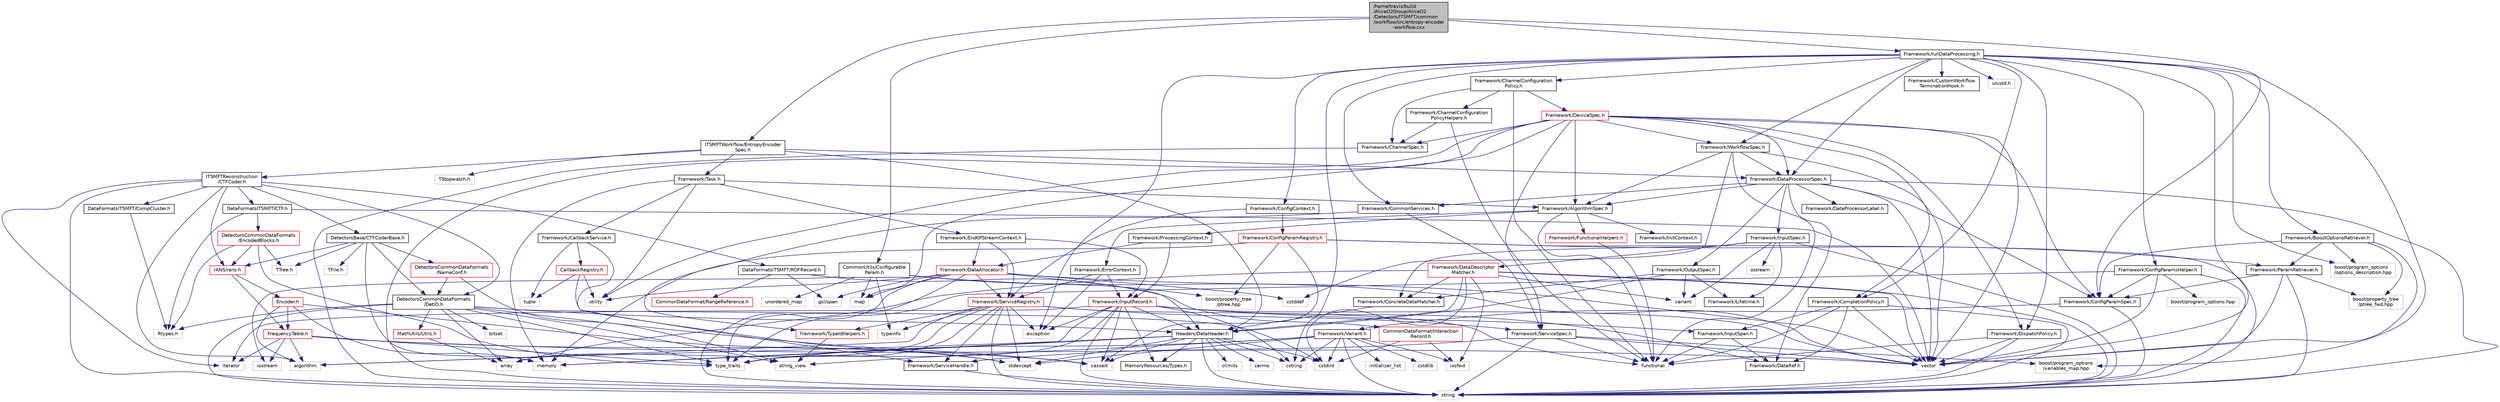 digraph "/home/travis/build/AliceO2Group/AliceO2/Detectors/ITSMFT/common/workflow/src/entropy-encoder-workflow.cxx"
{
 // INTERACTIVE_SVG=YES
  bgcolor="transparent";
  edge [fontname="Helvetica",fontsize="10",labelfontname="Helvetica",labelfontsize="10"];
  node [fontname="Helvetica",fontsize="10",shape=record];
  Node0 [label="/home/travis/build\l/AliceO2Group/AliceO2\l/Detectors/ITSMFT/common\l/workflow/src/entropy-encoder\l-workflow.cxx",height=0.2,width=0.4,color="black", fillcolor="grey75", style="filled", fontcolor="black"];
  Node0 -> Node1 [color="midnightblue",fontsize="10",style="solid",fontname="Helvetica"];
  Node1 [label="ITSMFTWorkflow/EntropyEncoder\lSpec.h",height=0.2,width=0.4,color="black",URL="$d3/d7a/ITSMFT_2common_2workflow_2include_2ITSMFTWorkflow_2EntropyEncoderSpec_8h.html"];
  Node1 -> Node2 [color="midnightblue",fontsize="10",style="solid",fontname="Helvetica"];
  Node2 [label="Framework/DataProcessorSpec.h",height=0.2,width=0.4,color="black",URL="$d0/df4/DataProcessorSpec_8h.html"];
  Node2 -> Node3 [color="midnightblue",fontsize="10",style="solid",fontname="Helvetica"];
  Node3 [label="Framework/AlgorithmSpec.h",height=0.2,width=0.4,color="black",URL="$d0/d14/AlgorithmSpec_8h.html"];
  Node3 -> Node4 [color="midnightblue",fontsize="10",style="solid",fontname="Helvetica"];
  Node4 [label="Framework/ProcessingContext.h",height=0.2,width=0.4,color="black",URL="$de/d6a/ProcessingContext_8h.html"];
  Node4 -> Node5 [color="midnightblue",fontsize="10",style="solid",fontname="Helvetica"];
  Node5 [label="Framework/InputRecord.h",height=0.2,width=0.4,color="red",URL="$d6/d5c/InputRecord_8h.html"];
  Node5 -> Node6 [color="midnightblue",fontsize="10",style="solid",fontname="Helvetica"];
  Node6 [label="Framework/DataRef.h",height=0.2,width=0.4,color="black",URL="$d5/dfb/DataRef_8h.html"];
  Node5 -> Node85 [color="midnightblue",fontsize="10",style="solid",fontname="Helvetica"];
  Node85 [label="Framework/InputSpan.h",height=0.2,width=0.4,color="black",URL="$da/d0f/InputSpan_8h.html"];
  Node85 -> Node6 [color="midnightblue",fontsize="10",style="solid",fontname="Helvetica"];
  Node85 -> Node83 [color="midnightblue",fontsize="10",style="solid",fontname="Helvetica"];
  Node83 [label="functional",height=0.2,width=0.4,color="grey75"];
  Node5 -> Node19 [color="midnightblue",fontsize="10",style="solid",fontname="Helvetica"];
  Node19 [label="MemoryResources/Types.h",height=0.2,width=0.4,color="black",URL="$d7/df8/Types_8h.html"];
  Node5 -> Node45 [color="midnightblue",fontsize="10",style="solid",fontname="Helvetica"];
  Node45 [label="Headers/DataHeader.h",height=0.2,width=0.4,color="black",URL="$dc/dcd/DataHeader_8h.html"];
  Node45 -> Node46 [color="midnightblue",fontsize="10",style="solid",fontname="Helvetica"];
  Node46 [label="cstdint",height=0.2,width=0.4,color="grey75"];
  Node45 -> Node17 [color="midnightblue",fontsize="10",style="solid",fontname="Helvetica"];
  Node17 [label="memory",height=0.2,width=0.4,color="grey75"];
  Node45 -> Node47 [color="midnightblue",fontsize="10",style="solid",fontname="Helvetica"];
  Node47 [label="cassert",height=0.2,width=0.4,color="grey75"];
  Node45 -> Node48 [color="midnightblue",fontsize="10",style="solid",fontname="Helvetica"];
  Node48 [label="cstring",height=0.2,width=0.4,color="grey75"];
  Node45 -> Node49 [color="midnightblue",fontsize="10",style="solid",fontname="Helvetica"];
  Node49 [label="algorithm",height=0.2,width=0.4,color="grey75"];
  Node45 -> Node50 [color="midnightblue",fontsize="10",style="solid",fontname="Helvetica"];
  Node50 [label="stdexcept",height=0.2,width=0.4,color="grey75"];
  Node45 -> Node51 [color="midnightblue",fontsize="10",style="solid",fontname="Helvetica"];
  Node51 [label="string",height=0.2,width=0.4,color="grey75"];
  Node45 -> Node52 [color="midnightblue",fontsize="10",style="solid",fontname="Helvetica"];
  Node52 [label="climits",height=0.2,width=0.4,color="grey75"];
  Node45 -> Node19 [color="midnightblue",fontsize="10",style="solid",fontname="Helvetica"];
  Node45 -> Node53 [color="midnightblue",fontsize="10",style="solid",fontname="Helvetica"];
  Node53 [label="cerrno",height=0.2,width=0.4,color="grey75"];
  Node5 -> Node87 [color="midnightblue",fontsize="10",style="solid",fontname="Helvetica"];
  Node87 [label="iterator",height=0.2,width=0.4,color="grey75"];
  Node5 -> Node51 [color="midnightblue",fontsize="10",style="solid",fontname="Helvetica"];
  Node5 -> Node24 [color="midnightblue",fontsize="10",style="solid",fontname="Helvetica"];
  Node24 [label="vector",height=0.2,width=0.4,color="grey75"];
  Node5 -> Node48 [color="midnightblue",fontsize="10",style="solid",fontname="Helvetica"];
  Node5 -> Node47 [color="midnightblue",fontsize="10",style="solid",fontname="Helvetica"];
  Node5 -> Node88 [color="midnightblue",fontsize="10",style="solid",fontname="Helvetica"];
  Node88 [label="exception",height=0.2,width=0.4,color="grey75"];
  Node5 -> Node17 [color="midnightblue",fontsize="10",style="solid",fontname="Helvetica"];
  Node5 -> Node23 [color="midnightblue",fontsize="10",style="solid",fontname="Helvetica"];
  Node23 [label="type_traits",height=0.2,width=0.4,color="grey75"];
  Node4 -> Node89 [color="midnightblue",fontsize="10",style="solid",fontname="Helvetica"];
  Node89 [label="Framework/DataAllocator.h",height=0.2,width=0.4,color="red",URL="$d1/d28/DataAllocator_8h.html"];
  Node89 -> Node102 [color="midnightblue",fontsize="10",style="solid",fontname="Helvetica"];
  Node102 [label="Framework/ServiceRegistry.h",height=0.2,width=0.4,color="red",URL="$d8/d17/ServiceRegistry_8h.html"];
  Node102 -> Node103 [color="midnightblue",fontsize="10",style="solid",fontname="Helvetica"];
  Node103 [label="Framework/ServiceHandle.h",height=0.2,width=0.4,color="black",URL="$d3/d28/ServiceHandle_8h.html"];
  Node103 -> Node51 [color="midnightblue",fontsize="10",style="solid",fontname="Helvetica"];
  Node102 -> Node104 [color="midnightblue",fontsize="10",style="solid",fontname="Helvetica"];
  Node104 [label="Framework/ServiceSpec.h",height=0.2,width=0.4,color="black",URL="$d4/d61/ServiceSpec_8h.html"];
  Node104 -> Node103 [color="midnightblue",fontsize="10",style="solid",fontname="Helvetica"];
  Node104 -> Node83 [color="midnightblue",fontsize="10",style="solid",fontname="Helvetica"];
  Node104 -> Node51 [color="midnightblue",fontsize="10",style="solid",fontname="Helvetica"];
  Node104 -> Node24 [color="midnightblue",fontsize="10",style="solid",fontname="Helvetica"];
  Node104 -> Node105 [color="midnightblue",fontsize="10",style="solid",fontname="Helvetica"];
  Node105 [label="boost/program_options\l/variables_map.hpp",height=0.2,width=0.4,color="grey75"];
  Node102 -> Node107 [color="midnightblue",fontsize="10",style="solid",fontname="Helvetica"];
  Node107 [label="Framework/TypeIdHelpers.h",height=0.2,width=0.4,color="red",URL="$d2/d9a/TypeIdHelpers_8h.html"];
  Node107 -> Node108 [color="midnightblue",fontsize="10",style="solid",fontname="Helvetica"];
  Node108 [label="string_view",height=0.2,width=0.4,color="grey75"];
  Node102 -> Node49 [color="midnightblue",fontsize="10",style="solid",fontname="Helvetica"];
  Node102 -> Node31 [color="midnightblue",fontsize="10",style="solid",fontname="Helvetica"];
  Node31 [label="array",height=0.2,width=0.4,color="grey75"];
  Node102 -> Node88 [color="midnightblue",fontsize="10",style="solid",fontname="Helvetica"];
  Node102 -> Node83 [color="midnightblue",fontsize="10",style="solid",fontname="Helvetica"];
  Node102 -> Node51 [color="midnightblue",fontsize="10",style="solid",fontname="Helvetica"];
  Node102 -> Node23 [color="midnightblue",fontsize="10",style="solid",fontname="Helvetica"];
  Node102 -> Node110 [color="midnightblue",fontsize="10",style="solid",fontname="Helvetica"];
  Node110 [label="typeinfo",height=0.2,width=0.4,color="grey75"];
  Node102 -> Node50 [color="midnightblue",fontsize="10",style="solid",fontname="Helvetica"];
  Node89 -> Node45 [color="midnightblue",fontsize="10",style="solid",fontname="Helvetica"];
  Node89 -> Node16 [color="midnightblue",fontsize="10",style="solid",fontname="Helvetica"];
  Node16 [label="gsl/span",height=0.2,width=0.4,color="grey75"];
  Node89 -> Node24 [color="midnightblue",fontsize="10",style="solid",fontname="Helvetica"];
  Node89 -> Node33 [color="midnightblue",fontsize="10",style="solid",fontname="Helvetica"];
  Node33 [label="map",height=0.2,width=0.4,color="grey75"];
  Node89 -> Node51 [color="midnightblue",fontsize="10",style="solid",fontname="Helvetica"];
  Node89 -> Node30 [color="midnightblue",fontsize="10",style="solid",fontname="Helvetica"];
  Node30 [label="utility",height=0.2,width=0.4,color="grey75"];
  Node89 -> Node23 [color="midnightblue",fontsize="10",style="solid",fontname="Helvetica"];
  Node89 -> Node84 [color="midnightblue",fontsize="10",style="solid",fontname="Helvetica"];
  Node84 [label="cstddef",height=0.2,width=0.4,color="grey75"];
  Node3 -> Node114 [color="midnightblue",fontsize="10",style="solid",fontname="Helvetica"];
  Node114 [label="Framework/ErrorContext.h",height=0.2,width=0.4,color="black",URL="$d7/dad/ErrorContext_8h.html"];
  Node114 -> Node5 [color="midnightblue",fontsize="10",style="solid",fontname="Helvetica"];
  Node114 -> Node102 [color="midnightblue",fontsize="10",style="solid",fontname="Helvetica"];
  Node114 -> Node88 [color="midnightblue",fontsize="10",style="solid",fontname="Helvetica"];
  Node3 -> Node115 [color="midnightblue",fontsize="10",style="solid",fontname="Helvetica"];
  Node115 [label="Framework/InitContext.h",height=0.2,width=0.4,color="black",URL="$d4/d2b/InitContext_8h.html"];
  Node3 -> Node116 [color="midnightblue",fontsize="10",style="solid",fontname="Helvetica"];
  Node116 [label="Framework/FunctionalHelpers.h",height=0.2,width=0.4,color="red",URL="$de/d9b/FunctionalHelpers_8h.html"];
  Node116 -> Node83 [color="midnightblue",fontsize="10",style="solid",fontname="Helvetica"];
  Node3 -> Node83 [color="midnightblue",fontsize="10",style="solid",fontname="Helvetica"];
  Node2 -> Node118 [color="midnightblue",fontsize="10",style="solid",fontname="Helvetica"];
  Node118 [label="Framework/ConfigParamSpec.h",height=0.2,width=0.4,color="black",URL="$d0/d1c/ConfigParamSpec_8h.html"];
  Node118 -> Node119 [color="midnightblue",fontsize="10",style="solid",fontname="Helvetica"];
  Node119 [label="Framework/Variant.h",height=0.2,width=0.4,color="black",URL="$de/d56/Variant_8h.html"];
  Node119 -> Node23 [color="midnightblue",fontsize="10",style="solid",fontname="Helvetica"];
  Node119 -> Node48 [color="midnightblue",fontsize="10",style="solid",fontname="Helvetica"];
  Node119 -> Node46 [color="midnightblue",fontsize="10",style="solid",fontname="Helvetica"];
  Node119 -> Node120 [color="midnightblue",fontsize="10",style="solid",fontname="Helvetica"];
  Node120 [label="cstdlib",height=0.2,width=0.4,color="grey75"];
  Node119 -> Node50 [color="midnightblue",fontsize="10",style="solid",fontname="Helvetica"];
  Node119 -> Node73 [color="midnightblue",fontsize="10",style="solid",fontname="Helvetica"];
  Node73 [label="iosfwd",height=0.2,width=0.4,color="grey75"];
  Node119 -> Node121 [color="midnightblue",fontsize="10",style="solid",fontname="Helvetica"];
  Node121 [label="initializer_list",height=0.2,width=0.4,color="grey75"];
  Node119 -> Node108 [color="midnightblue",fontsize="10",style="solid",fontname="Helvetica"];
  Node119 -> Node51 [color="midnightblue",fontsize="10",style="solid",fontname="Helvetica"];
  Node118 -> Node51 [color="midnightblue",fontsize="10",style="solid",fontname="Helvetica"];
  Node2 -> Node122 [color="midnightblue",fontsize="10",style="solid",fontname="Helvetica"];
  Node122 [label="Framework/DataProcessorLabel.h",height=0.2,width=0.4,color="black",URL="$d1/df2/DataProcessorLabel_8h.html"];
  Node2 -> Node6 [color="midnightblue",fontsize="10",style="solid",fontname="Helvetica"];
  Node2 -> Node57 [color="midnightblue",fontsize="10",style="solid",fontname="Helvetica"];
  Node57 [label="Framework/InputSpec.h",height=0.2,width=0.4,color="black",URL="$d5/d3f/InputSpec_8h.html"];
  Node57 -> Node54 [color="midnightblue",fontsize="10",style="solid",fontname="Helvetica"];
  Node54 [label="Framework/Lifetime.h",height=0.2,width=0.4,color="black",URL="$dc/dca/Lifetime_8h.html"];
  Node57 -> Node55 [color="midnightblue",fontsize="10",style="solid",fontname="Helvetica"];
  Node55 [label="Framework/ConcreteDataMatcher.h",height=0.2,width=0.4,color="black",URL="$d0/d1b/ConcreteDataMatcher_8h.html"];
  Node55 -> Node45 [color="midnightblue",fontsize="10",style="solid",fontname="Helvetica"];
  Node57 -> Node58 [color="midnightblue",fontsize="10",style="solid",fontname="Helvetica"];
  Node58 [label="Framework/DataDescriptor\lMatcher.h",height=0.2,width=0.4,color="red",URL="$d3/da3/DataDescriptorMatcher_8h.html"];
  Node58 -> Node55 [color="midnightblue",fontsize="10",style="solid",fontname="Helvetica"];
  Node58 -> Node45 [color="midnightblue",fontsize="10",style="solid",fontname="Helvetica"];
  Node58 -> Node31 [color="midnightblue",fontsize="10",style="solid",fontname="Helvetica"];
  Node58 -> Node46 [color="midnightblue",fontsize="10",style="solid",fontname="Helvetica"];
  Node58 -> Node73 [color="midnightblue",fontsize="10",style="solid",fontname="Helvetica"];
  Node58 -> Node51 [color="midnightblue",fontsize="10",style="solid",fontname="Helvetica"];
  Node58 -> Node56 [color="midnightblue",fontsize="10",style="solid",fontname="Helvetica"];
  Node56 [label="variant",height=0.2,width=0.4,color="grey75"];
  Node58 -> Node24 [color="midnightblue",fontsize="10",style="solid",fontname="Helvetica"];
  Node57 -> Node51 [color="midnightblue",fontsize="10",style="solid",fontname="Helvetica"];
  Node57 -> Node75 [color="midnightblue",fontsize="10",style="solid",fontname="Helvetica"];
  Node75 [label="ostream",height=0.2,width=0.4,color="grey75"];
  Node57 -> Node56 [color="midnightblue",fontsize="10",style="solid",fontname="Helvetica"];
  Node2 -> Node44 [color="midnightblue",fontsize="10",style="solid",fontname="Helvetica"];
  Node44 [label="Framework/OutputSpec.h",height=0.2,width=0.4,color="black",URL="$db/d2d/OutputSpec_8h.html"];
  Node44 -> Node45 [color="midnightblue",fontsize="10",style="solid",fontname="Helvetica"];
  Node44 -> Node54 [color="midnightblue",fontsize="10",style="solid",fontname="Helvetica"];
  Node44 -> Node55 [color="midnightblue",fontsize="10",style="solid",fontname="Helvetica"];
  Node44 -> Node56 [color="midnightblue",fontsize="10",style="solid",fontname="Helvetica"];
  Node2 -> Node123 [color="midnightblue",fontsize="10",style="solid",fontname="Helvetica"];
  Node123 [label="Framework/CommonServices.h",height=0.2,width=0.4,color="black",URL="$d8/d02/CommonServices_8h.html"];
  Node123 -> Node104 [color="midnightblue",fontsize="10",style="solid",fontname="Helvetica"];
  Node123 -> Node107 [color="midnightblue",fontsize="10",style="solid",fontname="Helvetica"];
  Node2 -> Node51 [color="midnightblue",fontsize="10",style="solid",fontname="Helvetica"];
  Node2 -> Node24 [color="midnightblue",fontsize="10",style="solid",fontname="Helvetica"];
  Node1 -> Node124 [color="midnightblue",fontsize="10",style="solid",fontname="Helvetica"];
  Node124 [label="Framework/Task.h",height=0.2,width=0.4,color="black",URL="$df/d4f/Task_8h.html"];
  Node124 -> Node3 [color="midnightblue",fontsize="10",style="solid",fontname="Helvetica"];
  Node124 -> Node125 [color="midnightblue",fontsize="10",style="solid",fontname="Helvetica"];
  Node125 [label="Framework/CallbackService.h",height=0.2,width=0.4,color="black",URL="$d9/d7f/CallbackService_8h.html"];
  Node125 -> Node126 [color="midnightblue",fontsize="10",style="solid",fontname="Helvetica"];
  Node126 [label="CallbackRegistry.h",height=0.2,width=0.4,color="red",URL="$d7/d3e/CallbackRegistry_8h.html",tooltip="A generic registry for callbacks. "];
  Node126 -> Node127 [color="midnightblue",fontsize="10",style="solid",fontname="Helvetica"];
  Node127 [label="tuple",height=0.2,width=0.4,color="grey75"];
  Node126 -> Node50 [color="midnightblue",fontsize="10",style="solid",fontname="Helvetica"];
  Node126 -> Node30 [color="midnightblue",fontsize="10",style="solid",fontname="Helvetica"];
  Node125 -> Node103 [color="midnightblue",fontsize="10",style="solid",fontname="Helvetica"];
  Node125 -> Node127 [color="midnightblue",fontsize="10",style="solid",fontname="Helvetica"];
  Node124 -> Node128 [color="midnightblue",fontsize="10",style="solid",fontname="Helvetica"];
  Node128 [label="Framework/EndOfStreamContext.h",height=0.2,width=0.4,color="black",URL="$d0/d77/EndOfStreamContext_8h.html"];
  Node128 -> Node5 [color="midnightblue",fontsize="10",style="solid",fontname="Helvetica"];
  Node128 -> Node102 [color="midnightblue",fontsize="10",style="solid",fontname="Helvetica"];
  Node128 -> Node89 [color="midnightblue",fontsize="10",style="solid",fontname="Helvetica"];
  Node124 -> Node30 [color="midnightblue",fontsize="10",style="solid",fontname="Helvetica"];
  Node124 -> Node17 [color="midnightblue",fontsize="10",style="solid",fontname="Helvetica"];
  Node1 -> Node45 [color="midnightblue",fontsize="10",style="solid",fontname="Helvetica"];
  Node1 -> Node129 [color="midnightblue",fontsize="10",style="solid",fontname="Helvetica"];
  Node129 [label="TStopwatch.h",height=0.2,width=0.4,color="grey75"];
  Node1 -> Node130 [color="midnightblue",fontsize="10",style="solid",fontname="Helvetica"];
  Node130 [label="ITSMFTReconstruction\l/CTFCoder.h",height=0.2,width=0.4,color="black",URL="$d4/d81/ITSMFT_2common_2reconstruction_2include_2ITSMFTReconstruction_2CTFCoder_8h.html"];
  Node130 -> Node49 [color="midnightblue",fontsize="10",style="solid",fontname="Helvetica"];
  Node130 -> Node87 [color="midnightblue",fontsize="10",style="solid",fontname="Helvetica"];
  Node130 -> Node51 [color="midnightblue",fontsize="10",style="solid",fontname="Helvetica"];
  Node130 -> Node131 [color="midnightblue",fontsize="10",style="solid",fontname="Helvetica"];
  Node131 [label="DataFormatsITSMFT/CTF.h",height=0.2,width=0.4,color="black",URL="$dc/d8e/ITSMFT_2common_2include_2DataFormatsITSMFT_2CTF_8h.html"];
  Node131 -> Node24 [color="midnightblue",fontsize="10",style="solid",fontname="Helvetica"];
  Node131 -> Node132 [color="midnightblue",fontsize="10",style="solid",fontname="Helvetica"];
  Node132 [label="Rtypes.h",height=0.2,width=0.4,color="grey75"];
  Node131 -> Node133 [color="midnightblue",fontsize="10",style="solid",fontname="Helvetica"];
  Node133 [label="DetectorsCommonDataFormats\l/EncodedBlocks.h",height=0.2,width=0.4,color="red",URL="$da/d91/EncodedBlocks_8h.html"];
  Node133 -> Node23 [color="midnightblue",fontsize="10",style="solid",fontname="Helvetica"];
  Node133 -> Node132 [color="midnightblue",fontsize="10",style="solid",fontname="Helvetica"];
  Node133 -> Node134 [color="midnightblue",fontsize="10",style="solid",fontname="Helvetica"];
  Node134 [label="rANS/rans.h",height=0.2,width=0.4,color="red",URL="$d4/de7/rans_8h.html",tooltip="header for public api "];
  Node134 -> Node135 [color="midnightblue",fontsize="10",style="solid",fontname="Helvetica"];
  Node135 [label="FrequencyTable.h",height=0.2,width=0.4,color="red",URL="$dd/d65/FrequencyTable_8h.html",tooltip="Histogram to depict frequencies of source symbols for rANS compression. "];
  Node135 -> Node49 [color="midnightblue",fontsize="10",style="solid",fontname="Helvetica"];
  Node135 -> Node47 [color="midnightblue",fontsize="10",style="solid",fontname="Helvetica"];
  Node135 -> Node137 [color="midnightblue",fontsize="10",style="solid",fontname="Helvetica"];
  Node137 [label="iostream",height=0.2,width=0.4,color="grey75"];
  Node135 -> Node87 [color="midnightblue",fontsize="10",style="solid",fontname="Helvetica"];
  Node135 -> Node23 [color="midnightblue",fontsize="10",style="solid",fontname="Helvetica"];
  Node135 -> Node24 [color="midnightblue",fontsize="10",style="solid",fontname="Helvetica"];
  Node134 -> Node141 [color="midnightblue",fontsize="10",style="solid",fontname="Helvetica"];
  Node141 [label="Encoder.h",height=0.2,width=0.4,color="red",URL="$dd/d74/Utilities_2rANS_2include_2rANS_2Encoder_8h.html"];
  Node141 -> Node17 [color="midnightblue",fontsize="10",style="solid",fontname="Helvetica"];
  Node141 -> Node49 [color="midnightblue",fontsize="10",style="solid",fontname="Helvetica"];
  Node141 -> Node50 [color="midnightblue",fontsize="10",style="solid",fontname="Helvetica"];
  Node141 -> Node135 [color="midnightblue",fontsize="10",style="solid",fontname="Helvetica"];
  Node133 -> Node155 [color="midnightblue",fontsize="10",style="solid",fontname="Helvetica"];
  Node155 [label="TTree.h",height=0.2,width=0.4,color="grey75"];
  Node130 -> Node158 [color="midnightblue",fontsize="10",style="solid",fontname="Helvetica"];
  Node158 [label="DataFormatsITSMFT/ROFRecord.h",height=0.2,width=0.4,color="black",URL="$d0/dc6/ITSMFT_2common_2include_2DataFormatsITSMFT_2ROFRecord_8h.html"];
  Node158 -> Node159 [color="midnightblue",fontsize="10",style="solid",fontname="Helvetica"];
  Node159 [label="CommonDataFormat/RangeReference.h",height=0.2,width=0.4,color="red",URL="$de/d64/RangeReference_8h.html",tooltip="Class to refer to the 1st entry and N elements of some group in the continuous container. "];
  Node158 -> Node161 [color="midnightblue",fontsize="10",style="solid",fontname="Helvetica"];
  Node161 [label="CommonDataFormat/Interaction\lRecord.h",height=0.2,width=0.4,color="red",URL="$d9/d80/InteractionRecord_8h.html"];
  Node161 -> Node73 [color="midnightblue",fontsize="10",style="solid",fontname="Helvetica"];
  Node161 -> Node46 [color="midnightblue",fontsize="10",style="solid",fontname="Helvetica"];
  Node158 -> Node16 [color="midnightblue",fontsize="10",style="solid",fontname="Helvetica"];
  Node130 -> Node163 [color="midnightblue",fontsize="10",style="solid",fontname="Helvetica"];
  Node163 [label="DataFormatsITSMFT/CompCluster.h",height=0.2,width=0.4,color="black",URL="$df/de4/CompCluster_8h.html",tooltip="Definition of the ITSMFT compact cluster. "];
  Node163 -> Node132 [color="midnightblue",fontsize="10",style="solid",fontname="Helvetica"];
  Node130 -> Node164 [color="midnightblue",fontsize="10",style="solid",fontname="Helvetica"];
  Node164 [label="DetectorsCommonDataFormats\l/DetID.h",height=0.2,width=0.4,color="black",URL="$d6/d31/DetID_8h.html"];
  Node164 -> Node132 [color="midnightblue",fontsize="10",style="solid",fontname="Helvetica"];
  Node164 -> Node31 [color="midnightblue",fontsize="10",style="solid",fontname="Helvetica"];
  Node164 -> Node165 [color="midnightblue",fontsize="10",style="solid",fontname="Helvetica"];
  Node165 [label="bitset",height=0.2,width=0.4,color="grey75"];
  Node164 -> Node47 [color="midnightblue",fontsize="10",style="solid",fontname="Helvetica"];
  Node164 -> Node46 [color="midnightblue",fontsize="10",style="solid",fontname="Helvetica"];
  Node164 -> Node108 [color="midnightblue",fontsize="10",style="solid",fontname="Helvetica"];
  Node164 -> Node51 [color="midnightblue",fontsize="10",style="solid",fontname="Helvetica"];
  Node164 -> Node23 [color="midnightblue",fontsize="10",style="solid",fontname="Helvetica"];
  Node164 -> Node166 [color="midnightblue",fontsize="10",style="solid",fontname="Helvetica"];
  Node166 [label="MathUtils/Utils.h",height=0.2,width=0.4,color="red",URL="$d9/d52/Common_2MathUtils_2include_2MathUtils_2Utils_8h.html"];
  Node166 -> Node31 [color="midnightblue",fontsize="10",style="solid",fontname="Helvetica"];
  Node164 -> Node45 [color="midnightblue",fontsize="10",style="solid",fontname="Helvetica"];
  Node130 -> Node172 [color="midnightblue",fontsize="10",style="solid",fontname="Helvetica"];
  Node172 [label="DetectorsBase/CTFCoderBase.h",height=0.2,width=0.4,color="black",URL="$d4/dbb/CTFCoderBase_8h.html",tooltip="Declarations for CTFCoderBase class (support of external dictionaries) "];
  Node172 -> Node17 [color="midnightblue",fontsize="10",style="solid",fontname="Helvetica"];
  Node172 -> Node173 [color="midnightblue",fontsize="10",style="solid",fontname="Helvetica"];
  Node173 [label="TFile.h",height=0.2,width=0.4,color="grey75"];
  Node172 -> Node155 [color="midnightblue",fontsize="10",style="solid",fontname="Helvetica"];
  Node172 -> Node164 [color="midnightblue",fontsize="10",style="solid",fontname="Helvetica"];
  Node172 -> Node174 [color="midnightblue",fontsize="10",style="solid",fontname="Helvetica"];
  Node174 [label="DetectorsCommonDataFormats\l/NameConf.h",height=0.2,width=0.4,color="red",URL="$d7/d61/NameConf_8h.html",tooltip="Definition of the Names Generator class. "];
  Node174 -> Node164 [color="midnightblue",fontsize="10",style="solid",fontname="Helvetica"];
  Node174 -> Node108 [color="midnightblue",fontsize="10",style="solid",fontname="Helvetica"];
  Node172 -> Node134 [color="midnightblue",fontsize="10",style="solid",fontname="Helvetica"];
  Node130 -> Node134 [color="midnightblue",fontsize="10",style="solid",fontname="Helvetica"];
  Node0 -> Node175 [color="midnightblue",fontsize="10",style="solid",fontname="Helvetica"];
  Node175 [label="CommonUtils/Configurable\lParam.h",height=0.2,width=0.4,color="black",URL="$db/d2c/ConfigurableParam_8h.html"];
  Node175 -> Node24 [color="midnightblue",fontsize="10",style="solid",fontname="Helvetica"];
  Node175 -> Node33 [color="midnightblue",fontsize="10",style="solid",fontname="Helvetica"];
  Node175 -> Node68 [color="midnightblue",fontsize="10",style="solid",fontname="Helvetica"];
  Node68 [label="unordered_map",height=0.2,width=0.4,color="grey75"];
  Node175 -> Node176 [color="midnightblue",fontsize="10",style="solid",fontname="Helvetica"];
  Node176 [label="boost/property_tree\l/ptree.hpp",height=0.2,width=0.4,color="grey75"];
  Node175 -> Node110 [color="midnightblue",fontsize="10",style="solid",fontname="Helvetica"];
  Node175 -> Node137 [color="midnightblue",fontsize="10",style="solid",fontname="Helvetica"];
  Node0 -> Node118 [color="midnightblue",fontsize="10",style="solid",fontname="Helvetica"];
  Node0 -> Node177 [color="midnightblue",fontsize="10",style="solid",fontname="Helvetica"];
  Node177 [label="Framework/runDataProcessing.h",height=0.2,width=0.4,color="black",URL="$db/dd0/runDataProcessing_8h.html"];
  Node177 -> Node178 [color="midnightblue",fontsize="10",style="solid",fontname="Helvetica"];
  Node178 [label="Framework/ChannelConfiguration\lPolicy.h",height=0.2,width=0.4,color="black",URL="$dd/d0f/ChannelConfigurationPolicy_8h.html"];
  Node178 -> Node179 [color="midnightblue",fontsize="10",style="solid",fontname="Helvetica"];
  Node179 [label="Framework/ChannelConfiguration\lPolicyHelpers.h",height=0.2,width=0.4,color="black",URL="$d6/d05/ChannelConfigurationPolicyHelpers_8h.html"];
  Node179 -> Node180 [color="midnightblue",fontsize="10",style="solid",fontname="Helvetica"];
  Node180 [label="Framework/ChannelSpec.h",height=0.2,width=0.4,color="black",URL="$d6/d72/ChannelSpec_8h.html"];
  Node180 -> Node51 [color="midnightblue",fontsize="10",style="solid",fontname="Helvetica"];
  Node179 -> Node83 [color="midnightblue",fontsize="10",style="solid",fontname="Helvetica"];
  Node178 -> Node180 [color="midnightblue",fontsize="10",style="solid",fontname="Helvetica"];
  Node178 -> Node181 [color="midnightblue",fontsize="10",style="solid",fontname="Helvetica"];
  Node181 [label="Framework/DeviceSpec.h",height=0.2,width=0.4,color="red",URL="$df/de8/DeviceSpec_8h.html"];
  Node181 -> Node182 [color="midnightblue",fontsize="10",style="solid",fontname="Helvetica"];
  Node182 [label="Framework/WorkflowSpec.h",height=0.2,width=0.4,color="black",URL="$df/da1/WorkflowSpec_8h.html"];
  Node182 -> Node2 [color="midnightblue",fontsize="10",style="solid",fontname="Helvetica"];
  Node182 -> Node3 [color="midnightblue",fontsize="10",style="solid",fontname="Helvetica"];
  Node182 -> Node24 [color="midnightblue",fontsize="10",style="solid",fontname="Helvetica"];
  Node182 -> Node83 [color="midnightblue",fontsize="10",style="solid",fontname="Helvetica"];
  Node182 -> Node84 [color="midnightblue",fontsize="10",style="solid",fontname="Helvetica"];
  Node181 -> Node2 [color="midnightblue",fontsize="10",style="solid",fontname="Helvetica"];
  Node181 -> Node180 [color="midnightblue",fontsize="10",style="solid",fontname="Helvetica"];
  Node181 -> Node3 [color="midnightblue",fontsize="10",style="solid",fontname="Helvetica"];
  Node181 -> Node118 [color="midnightblue",fontsize="10",style="solid",fontname="Helvetica"];
  Node181 -> Node188 [color="midnightblue",fontsize="10",style="solid",fontname="Helvetica"];
  Node188 [label="Framework/CompletionPolicy.h",height=0.2,width=0.4,color="black",URL="$df/dd6/CompletionPolicy_8h.html"];
  Node188 -> Node6 [color="midnightblue",fontsize="10",style="solid",fontname="Helvetica"];
  Node188 -> Node85 [color="midnightblue",fontsize="10",style="solid",fontname="Helvetica"];
  Node188 -> Node83 [color="midnightblue",fontsize="10",style="solid",fontname="Helvetica"];
  Node188 -> Node51 [color="midnightblue",fontsize="10",style="solid",fontname="Helvetica"];
  Node188 -> Node24 [color="midnightblue",fontsize="10",style="solid",fontname="Helvetica"];
  Node181 -> Node92 [color="midnightblue",fontsize="10",style="solid",fontname="Helvetica"];
  Node92 [label="Framework/DispatchPolicy.h",height=0.2,width=0.4,color="black",URL="$da/de6/DispatchPolicy_8h.html"];
  Node92 -> Node83 [color="midnightblue",fontsize="10",style="solid",fontname="Helvetica"];
  Node92 -> Node51 [color="midnightblue",fontsize="10",style="solid",fontname="Helvetica"];
  Node92 -> Node24 [color="midnightblue",fontsize="10",style="solid",fontname="Helvetica"];
  Node181 -> Node104 [color="midnightblue",fontsize="10",style="solid",fontname="Helvetica"];
  Node181 -> Node24 [color="midnightblue",fontsize="10",style="solid",fontname="Helvetica"];
  Node181 -> Node51 [color="midnightblue",fontsize="10",style="solid",fontname="Helvetica"];
  Node181 -> Node33 [color="midnightblue",fontsize="10",style="solid",fontname="Helvetica"];
  Node181 -> Node30 [color="midnightblue",fontsize="10",style="solid",fontname="Helvetica"];
  Node178 -> Node83 [color="midnightblue",fontsize="10",style="solid",fontname="Helvetica"];
  Node177 -> Node188 [color="midnightblue",fontsize="10",style="solid",fontname="Helvetica"];
  Node177 -> Node92 [color="midnightblue",fontsize="10",style="solid",fontname="Helvetica"];
  Node177 -> Node189 [color="midnightblue",fontsize="10",style="solid",fontname="Helvetica"];
  Node189 [label="Framework/ConfigParamsHelper.h",height=0.2,width=0.4,color="black",URL="$dd/d2b/ConfigParamsHelper_8h.html"];
  Node189 -> Node118 [color="midnightblue",fontsize="10",style="solid",fontname="Helvetica"];
  Node189 -> Node190 [color="midnightblue",fontsize="10",style="solid",fontname="Helvetica"];
  Node190 [label="boost/program_options.hpp",height=0.2,width=0.4,color="grey75"];
  Node189 -> Node51 [color="midnightblue",fontsize="10",style="solid",fontname="Helvetica"];
  Node189 -> Node24 [color="midnightblue",fontsize="10",style="solid",fontname="Helvetica"];
  Node189 -> Node23 [color="midnightblue",fontsize="10",style="solid",fontname="Helvetica"];
  Node177 -> Node2 [color="midnightblue",fontsize="10",style="solid",fontname="Helvetica"];
  Node177 -> Node182 [color="midnightblue",fontsize="10",style="solid",fontname="Helvetica"];
  Node177 -> Node191 [color="midnightblue",fontsize="10",style="solid",fontname="Helvetica"];
  Node191 [label="Framework/ConfigContext.h",height=0.2,width=0.4,color="black",URL="$d7/d2e/ConfigContext_8h.html"];
  Node191 -> Node192 [color="midnightblue",fontsize="10",style="solid",fontname="Helvetica"];
  Node192 [label="Framework/ConfigParamRegistry.h",height=0.2,width=0.4,color="red",URL="$de/dc6/ConfigParamRegistry_8h.html"];
  Node192 -> Node193 [color="midnightblue",fontsize="10",style="solid",fontname="Helvetica"];
  Node193 [label="Framework/ParamRetriever.h",height=0.2,width=0.4,color="black",URL="$df/d72/ParamRetriever_8h.html"];
  Node193 -> Node118 [color="midnightblue",fontsize="10",style="solid",fontname="Helvetica"];
  Node193 -> Node194 [color="midnightblue",fontsize="10",style="solid",fontname="Helvetica"];
  Node194 [label="boost/property_tree\l/ptree_fwd.hpp",height=0.2,width=0.4,color="grey75"];
  Node193 -> Node51 [color="midnightblue",fontsize="10",style="solid",fontname="Helvetica"];
  Node193 -> Node24 [color="midnightblue",fontsize="10",style="solid",fontname="Helvetica"];
  Node192 -> Node176 [color="midnightblue",fontsize="10",style="solid",fontname="Helvetica"];
  Node192 -> Node17 [color="midnightblue",fontsize="10",style="solid",fontname="Helvetica"];
  Node192 -> Node51 [color="midnightblue",fontsize="10",style="solid",fontname="Helvetica"];
  Node192 -> Node47 [color="midnightblue",fontsize="10",style="solid",fontname="Helvetica"];
  Node191 -> Node102 [color="midnightblue",fontsize="10",style="solid",fontname="Helvetica"];
  Node177 -> Node196 [color="midnightblue",fontsize="10",style="solid",fontname="Helvetica"];
  Node196 [label="Framework/BoostOptionsRetriever.h",height=0.2,width=0.4,color="black",URL="$d3/d7e/BoostOptionsRetriever_8h.html"];
  Node196 -> Node118 [color="midnightblue",fontsize="10",style="solid",fontname="Helvetica"];
  Node196 -> Node193 [color="midnightblue",fontsize="10",style="solid",fontname="Helvetica"];
  Node196 -> Node194 [color="midnightblue",fontsize="10",style="solid",fontname="Helvetica"];
  Node196 -> Node197 [color="midnightblue",fontsize="10",style="solid",fontname="Helvetica"];
  Node197 [label="boost/program_options\l/options_description.hpp",height=0.2,width=0.4,color="grey75"];
  Node196 -> Node24 [color="midnightblue",fontsize="10",style="solid",fontname="Helvetica"];
  Node177 -> Node198 [color="midnightblue",fontsize="10",style="solid",fontname="Helvetica"];
  Node198 [label="Framework/CustomWorkflow\lTerminationHook.h",height=0.2,width=0.4,color="black",URL="$da/def/CustomWorkflowTerminationHook_8h.html"];
  Node177 -> Node123 [color="midnightblue",fontsize="10",style="solid",fontname="Helvetica"];
  Node177 -> Node197 [color="midnightblue",fontsize="10",style="solid",fontname="Helvetica"];
  Node177 -> Node105 [color="midnightblue",fontsize="10",style="solid",fontname="Helvetica"];
  Node177 -> Node199 [color="midnightblue",fontsize="10",style="solid",fontname="Helvetica"];
  Node199 [label="unistd.h",height=0.2,width=0.4,color="grey75"];
  Node177 -> Node24 [color="midnightblue",fontsize="10",style="solid",fontname="Helvetica"];
  Node177 -> Node48 [color="midnightblue",fontsize="10",style="solid",fontname="Helvetica"];
  Node177 -> Node88 [color="midnightblue",fontsize="10",style="solid",fontname="Helvetica"];
}
